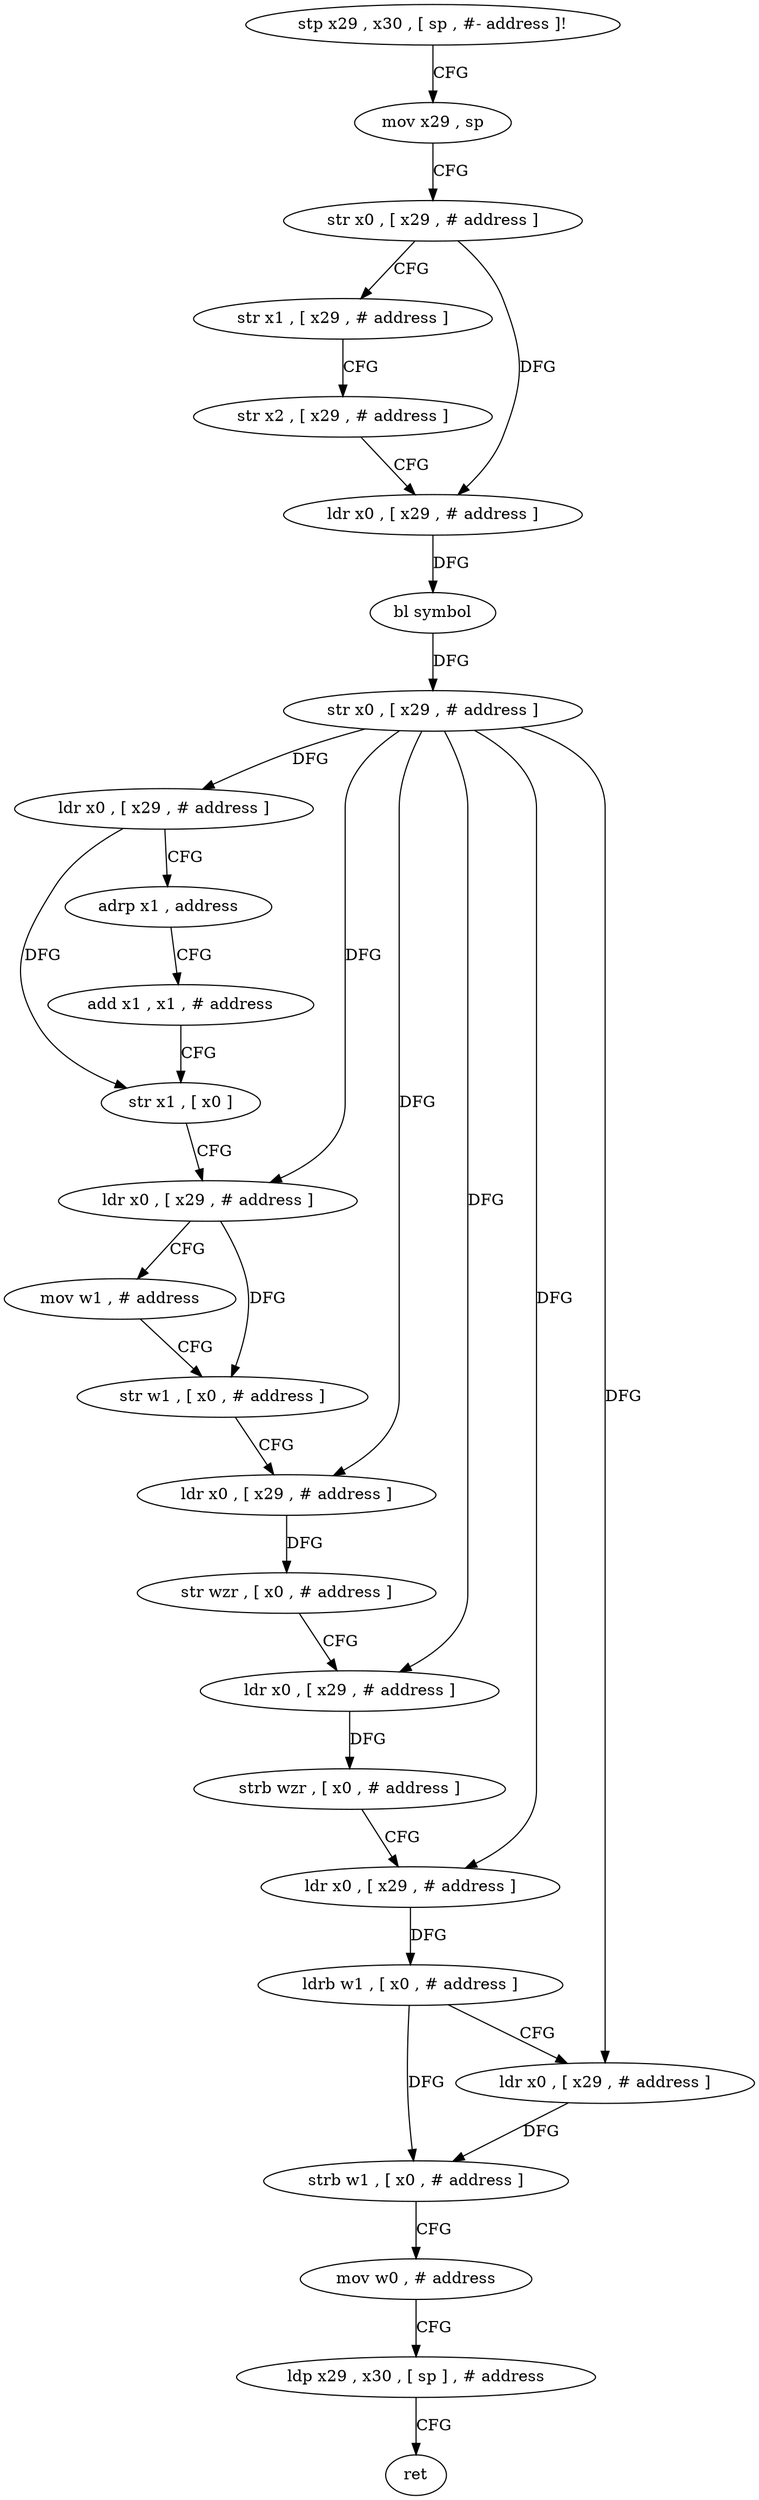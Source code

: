 digraph "func" {
"4264088" [label = "stp x29 , x30 , [ sp , #- address ]!" ]
"4264092" [label = "mov x29 , sp" ]
"4264096" [label = "str x0 , [ x29 , # address ]" ]
"4264100" [label = "str x1 , [ x29 , # address ]" ]
"4264104" [label = "str x2 , [ x29 , # address ]" ]
"4264108" [label = "ldr x0 , [ x29 , # address ]" ]
"4264112" [label = "bl symbol" ]
"4264116" [label = "str x0 , [ x29 , # address ]" ]
"4264120" [label = "ldr x0 , [ x29 , # address ]" ]
"4264124" [label = "adrp x1 , address" ]
"4264128" [label = "add x1 , x1 , # address" ]
"4264132" [label = "str x1 , [ x0 ]" ]
"4264136" [label = "ldr x0 , [ x29 , # address ]" ]
"4264140" [label = "mov w1 , # address" ]
"4264144" [label = "str w1 , [ x0 , # address ]" ]
"4264148" [label = "ldr x0 , [ x29 , # address ]" ]
"4264152" [label = "str wzr , [ x0 , # address ]" ]
"4264156" [label = "ldr x0 , [ x29 , # address ]" ]
"4264160" [label = "strb wzr , [ x0 , # address ]" ]
"4264164" [label = "ldr x0 , [ x29 , # address ]" ]
"4264168" [label = "ldrb w1 , [ x0 , # address ]" ]
"4264172" [label = "ldr x0 , [ x29 , # address ]" ]
"4264176" [label = "strb w1 , [ x0 , # address ]" ]
"4264180" [label = "mov w0 , # address" ]
"4264184" [label = "ldp x29 , x30 , [ sp ] , # address" ]
"4264188" [label = "ret" ]
"4264088" -> "4264092" [ label = "CFG" ]
"4264092" -> "4264096" [ label = "CFG" ]
"4264096" -> "4264100" [ label = "CFG" ]
"4264096" -> "4264108" [ label = "DFG" ]
"4264100" -> "4264104" [ label = "CFG" ]
"4264104" -> "4264108" [ label = "CFG" ]
"4264108" -> "4264112" [ label = "DFG" ]
"4264112" -> "4264116" [ label = "DFG" ]
"4264116" -> "4264120" [ label = "DFG" ]
"4264116" -> "4264136" [ label = "DFG" ]
"4264116" -> "4264148" [ label = "DFG" ]
"4264116" -> "4264156" [ label = "DFG" ]
"4264116" -> "4264164" [ label = "DFG" ]
"4264116" -> "4264172" [ label = "DFG" ]
"4264120" -> "4264124" [ label = "CFG" ]
"4264120" -> "4264132" [ label = "DFG" ]
"4264124" -> "4264128" [ label = "CFG" ]
"4264128" -> "4264132" [ label = "CFG" ]
"4264132" -> "4264136" [ label = "CFG" ]
"4264136" -> "4264140" [ label = "CFG" ]
"4264136" -> "4264144" [ label = "DFG" ]
"4264140" -> "4264144" [ label = "CFG" ]
"4264144" -> "4264148" [ label = "CFG" ]
"4264148" -> "4264152" [ label = "DFG" ]
"4264152" -> "4264156" [ label = "CFG" ]
"4264156" -> "4264160" [ label = "DFG" ]
"4264160" -> "4264164" [ label = "CFG" ]
"4264164" -> "4264168" [ label = "DFG" ]
"4264168" -> "4264172" [ label = "CFG" ]
"4264168" -> "4264176" [ label = "DFG" ]
"4264172" -> "4264176" [ label = "DFG" ]
"4264176" -> "4264180" [ label = "CFG" ]
"4264180" -> "4264184" [ label = "CFG" ]
"4264184" -> "4264188" [ label = "CFG" ]
}
